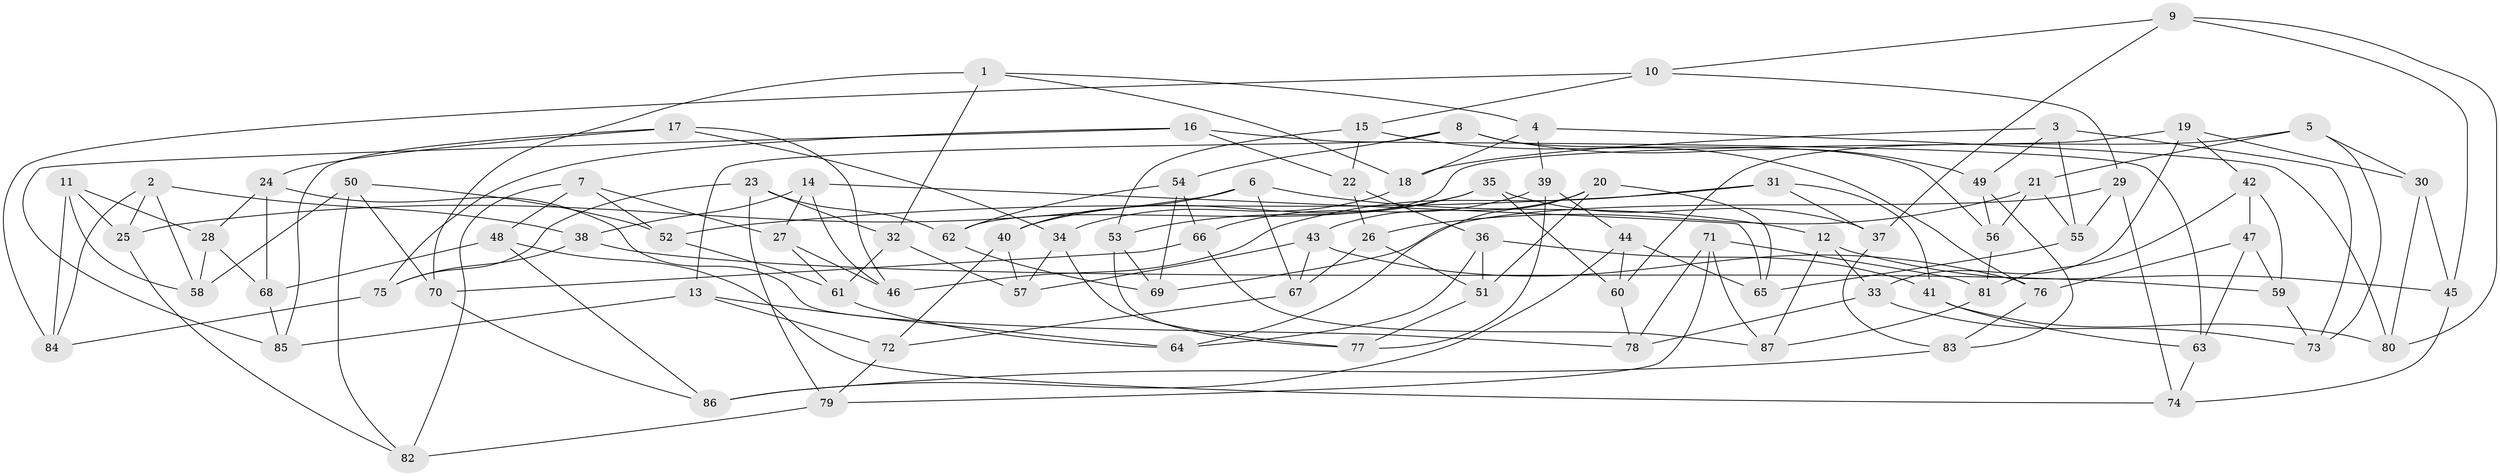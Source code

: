 // coarse degree distribution, {3: 0.08196721311475409, 4: 0.5081967213114754, 5: 0.18032786885245902, 6: 0.21311475409836064, 2: 0.01639344262295082}
// Generated by graph-tools (version 1.1) at 2025/38/03/04/25 23:38:09]
// undirected, 87 vertices, 174 edges
graph export_dot {
  node [color=gray90,style=filled];
  1;
  2;
  3;
  4;
  5;
  6;
  7;
  8;
  9;
  10;
  11;
  12;
  13;
  14;
  15;
  16;
  17;
  18;
  19;
  20;
  21;
  22;
  23;
  24;
  25;
  26;
  27;
  28;
  29;
  30;
  31;
  32;
  33;
  34;
  35;
  36;
  37;
  38;
  39;
  40;
  41;
  42;
  43;
  44;
  45;
  46;
  47;
  48;
  49;
  50;
  51;
  52;
  53;
  54;
  55;
  56;
  57;
  58;
  59;
  60;
  61;
  62;
  63;
  64;
  65;
  66;
  67;
  68;
  69;
  70;
  71;
  72;
  73;
  74;
  75;
  76;
  77;
  78;
  79;
  80;
  81;
  82;
  83;
  84;
  85;
  86;
  87;
  1 -- 32;
  1 -- 4;
  1 -- 70;
  1 -- 18;
  2 -- 84;
  2 -- 38;
  2 -- 25;
  2 -- 58;
  3 -- 73;
  3 -- 18;
  3 -- 55;
  3 -- 49;
  4 -- 39;
  4 -- 18;
  4 -- 80;
  5 -- 60;
  5 -- 73;
  5 -- 21;
  5 -- 30;
  6 -- 12;
  6 -- 40;
  6 -- 67;
  6 -- 25;
  7 -- 82;
  7 -- 48;
  7 -- 52;
  7 -- 27;
  8 -- 13;
  8 -- 49;
  8 -- 54;
  8 -- 56;
  9 -- 45;
  9 -- 37;
  9 -- 80;
  9 -- 10;
  10 -- 15;
  10 -- 84;
  10 -- 29;
  11 -- 28;
  11 -- 25;
  11 -- 84;
  11 -- 58;
  12 -- 87;
  12 -- 33;
  12 -- 45;
  13 -- 85;
  13 -- 64;
  13 -- 72;
  14 -- 65;
  14 -- 38;
  14 -- 46;
  14 -- 27;
  15 -- 53;
  15 -- 22;
  15 -- 76;
  16 -- 22;
  16 -- 85;
  16 -- 75;
  16 -- 63;
  17 -- 34;
  17 -- 85;
  17 -- 24;
  17 -- 46;
  18 -- 34;
  19 -- 33;
  19 -- 30;
  19 -- 62;
  19 -- 42;
  20 -- 43;
  20 -- 51;
  20 -- 64;
  20 -- 65;
  21 -- 56;
  21 -- 55;
  21 -- 26;
  22 -- 36;
  22 -- 26;
  23 -- 32;
  23 -- 79;
  23 -- 62;
  23 -- 75;
  24 -- 28;
  24 -- 68;
  24 -- 78;
  25 -- 82;
  26 -- 67;
  26 -- 51;
  27 -- 61;
  27 -- 46;
  28 -- 58;
  28 -- 68;
  29 -- 74;
  29 -- 69;
  29 -- 55;
  30 -- 80;
  30 -- 45;
  31 -- 37;
  31 -- 52;
  31 -- 46;
  31 -- 41;
  32 -- 57;
  32 -- 61;
  33 -- 73;
  33 -- 78;
  34 -- 77;
  34 -- 57;
  35 -- 37;
  35 -- 60;
  35 -- 53;
  35 -- 40;
  36 -- 41;
  36 -- 64;
  36 -- 51;
  37 -- 83;
  38 -- 75;
  38 -- 59;
  39 -- 77;
  39 -- 66;
  39 -- 44;
  40 -- 57;
  40 -- 72;
  41 -- 63;
  41 -- 80;
  42 -- 47;
  42 -- 59;
  42 -- 81;
  43 -- 76;
  43 -- 67;
  43 -- 57;
  44 -- 86;
  44 -- 65;
  44 -- 60;
  45 -- 74;
  47 -- 59;
  47 -- 63;
  47 -- 76;
  48 -- 74;
  48 -- 86;
  48 -- 68;
  49 -- 83;
  49 -- 56;
  50 -- 82;
  50 -- 58;
  50 -- 70;
  50 -- 52;
  51 -- 77;
  52 -- 61;
  53 -- 77;
  53 -- 69;
  54 -- 69;
  54 -- 66;
  54 -- 62;
  55 -- 65;
  56 -- 81;
  59 -- 73;
  60 -- 78;
  61 -- 64;
  62 -- 69;
  63 -- 74;
  66 -- 87;
  66 -- 70;
  67 -- 72;
  68 -- 85;
  70 -- 86;
  71 -- 78;
  71 -- 79;
  71 -- 81;
  71 -- 87;
  72 -- 79;
  75 -- 84;
  76 -- 83;
  79 -- 82;
  81 -- 87;
  83 -- 86;
}
